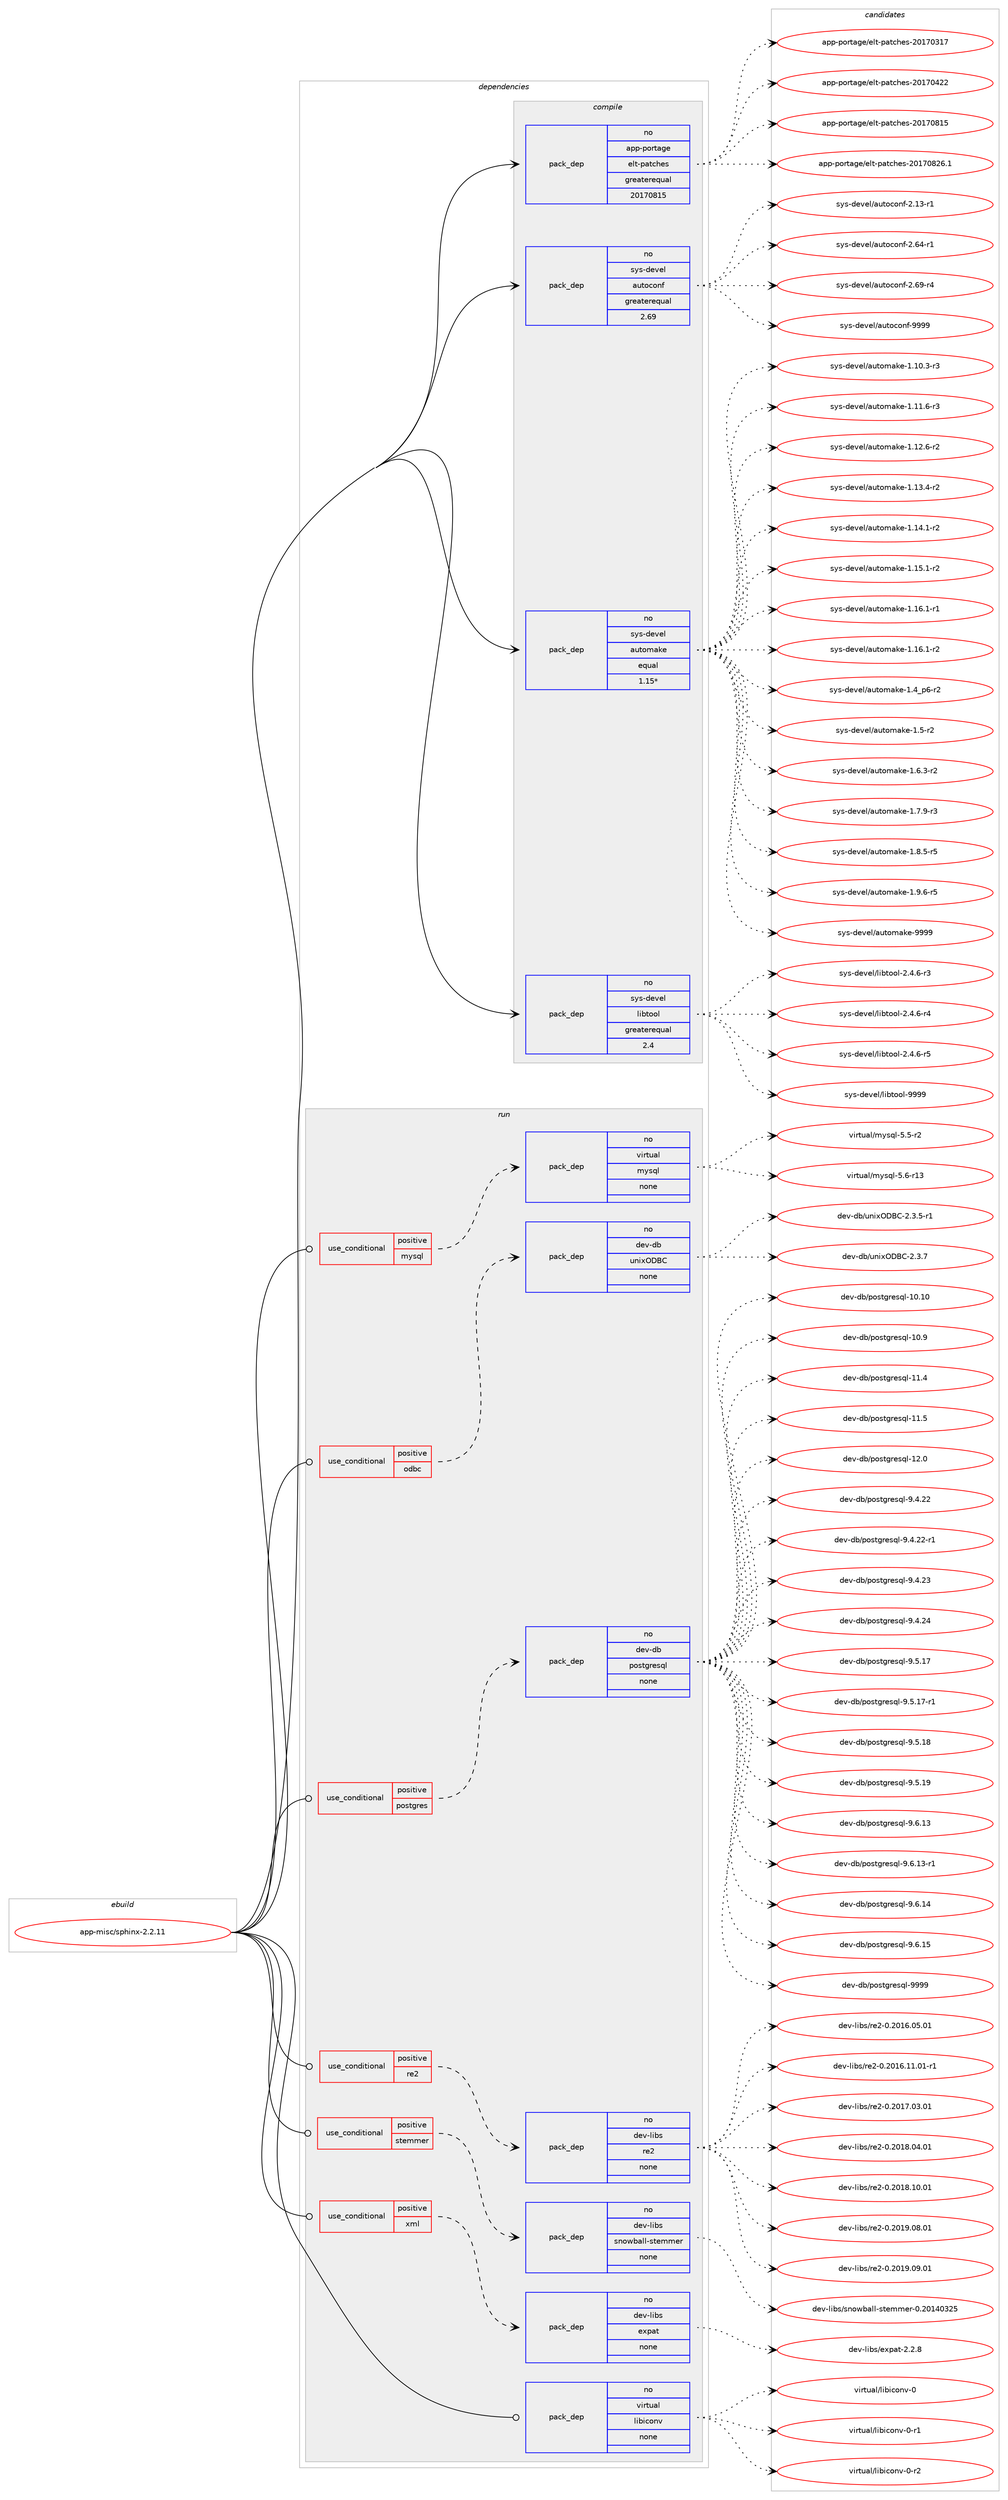 digraph prolog {

# *************
# Graph options
# *************

newrank=true;
concentrate=true;
compound=true;
graph [rankdir=LR,fontname=Helvetica,fontsize=10,ranksep=1.5];#, ranksep=2.5, nodesep=0.2];
edge  [arrowhead=vee];
node  [fontname=Helvetica,fontsize=10];

# **********
# The ebuild
# **********

subgraph cluster_leftcol {
color=gray;
rank=same;
label=<<i>ebuild</i>>;
id [label="app-misc/sphinx-2.2.11", color=red, width=4, href="../app-misc/sphinx-2.2.11.svg"];
}

# ****************
# The dependencies
# ****************

subgraph cluster_midcol {
color=gray;
label=<<i>dependencies</i>>;
subgraph cluster_compile {
fillcolor="#eeeeee";
style=filled;
label=<<i>compile</i>>;
subgraph pack371823 {
dependency500357 [label=<<TABLE BORDER="0" CELLBORDER="1" CELLSPACING="0" CELLPADDING="4" WIDTH="220"><TR><TD ROWSPAN="6" CELLPADDING="30">pack_dep</TD></TR><TR><TD WIDTH="110">no</TD></TR><TR><TD>app-portage</TD></TR><TR><TD>elt-patches</TD></TR><TR><TD>greaterequal</TD></TR><TR><TD>20170815</TD></TR></TABLE>>, shape=none, color=blue];
}
id:e -> dependency500357:w [weight=20,style="solid",arrowhead="vee"];
subgraph pack371824 {
dependency500358 [label=<<TABLE BORDER="0" CELLBORDER="1" CELLSPACING="0" CELLPADDING="4" WIDTH="220"><TR><TD ROWSPAN="6" CELLPADDING="30">pack_dep</TD></TR><TR><TD WIDTH="110">no</TD></TR><TR><TD>sys-devel</TD></TR><TR><TD>autoconf</TD></TR><TR><TD>greaterequal</TD></TR><TR><TD>2.69</TD></TR></TABLE>>, shape=none, color=blue];
}
id:e -> dependency500358:w [weight=20,style="solid",arrowhead="vee"];
subgraph pack371825 {
dependency500359 [label=<<TABLE BORDER="0" CELLBORDER="1" CELLSPACING="0" CELLPADDING="4" WIDTH="220"><TR><TD ROWSPAN="6" CELLPADDING="30">pack_dep</TD></TR><TR><TD WIDTH="110">no</TD></TR><TR><TD>sys-devel</TD></TR><TR><TD>automake</TD></TR><TR><TD>equal</TD></TR><TR><TD>1.15*</TD></TR></TABLE>>, shape=none, color=blue];
}
id:e -> dependency500359:w [weight=20,style="solid",arrowhead="vee"];
subgraph pack371826 {
dependency500360 [label=<<TABLE BORDER="0" CELLBORDER="1" CELLSPACING="0" CELLPADDING="4" WIDTH="220"><TR><TD ROWSPAN="6" CELLPADDING="30">pack_dep</TD></TR><TR><TD WIDTH="110">no</TD></TR><TR><TD>sys-devel</TD></TR><TR><TD>libtool</TD></TR><TR><TD>greaterequal</TD></TR><TR><TD>2.4</TD></TR></TABLE>>, shape=none, color=blue];
}
id:e -> dependency500360:w [weight=20,style="solid",arrowhead="vee"];
}
subgraph cluster_compileandrun {
fillcolor="#eeeeee";
style=filled;
label=<<i>compile and run</i>>;
}
subgraph cluster_run {
fillcolor="#eeeeee";
style=filled;
label=<<i>run</i>>;
subgraph cond119499 {
dependency500361 [label=<<TABLE BORDER="0" CELLBORDER="1" CELLSPACING="0" CELLPADDING="4"><TR><TD ROWSPAN="3" CELLPADDING="10">use_conditional</TD></TR><TR><TD>positive</TD></TR><TR><TD>mysql</TD></TR></TABLE>>, shape=none, color=red];
subgraph pack371827 {
dependency500362 [label=<<TABLE BORDER="0" CELLBORDER="1" CELLSPACING="0" CELLPADDING="4" WIDTH="220"><TR><TD ROWSPAN="6" CELLPADDING="30">pack_dep</TD></TR><TR><TD WIDTH="110">no</TD></TR><TR><TD>virtual</TD></TR><TR><TD>mysql</TD></TR><TR><TD>none</TD></TR><TR><TD></TD></TR></TABLE>>, shape=none, color=blue];
}
dependency500361:e -> dependency500362:w [weight=20,style="dashed",arrowhead="vee"];
}
id:e -> dependency500361:w [weight=20,style="solid",arrowhead="odot"];
subgraph cond119500 {
dependency500363 [label=<<TABLE BORDER="0" CELLBORDER="1" CELLSPACING="0" CELLPADDING="4"><TR><TD ROWSPAN="3" CELLPADDING="10">use_conditional</TD></TR><TR><TD>positive</TD></TR><TR><TD>odbc</TD></TR></TABLE>>, shape=none, color=red];
subgraph pack371828 {
dependency500364 [label=<<TABLE BORDER="0" CELLBORDER="1" CELLSPACING="0" CELLPADDING="4" WIDTH="220"><TR><TD ROWSPAN="6" CELLPADDING="30">pack_dep</TD></TR><TR><TD WIDTH="110">no</TD></TR><TR><TD>dev-db</TD></TR><TR><TD>unixODBC</TD></TR><TR><TD>none</TD></TR><TR><TD></TD></TR></TABLE>>, shape=none, color=blue];
}
dependency500363:e -> dependency500364:w [weight=20,style="dashed",arrowhead="vee"];
}
id:e -> dependency500363:w [weight=20,style="solid",arrowhead="odot"];
subgraph cond119501 {
dependency500365 [label=<<TABLE BORDER="0" CELLBORDER="1" CELLSPACING="0" CELLPADDING="4"><TR><TD ROWSPAN="3" CELLPADDING="10">use_conditional</TD></TR><TR><TD>positive</TD></TR><TR><TD>postgres</TD></TR></TABLE>>, shape=none, color=red];
subgraph pack371829 {
dependency500366 [label=<<TABLE BORDER="0" CELLBORDER="1" CELLSPACING="0" CELLPADDING="4" WIDTH="220"><TR><TD ROWSPAN="6" CELLPADDING="30">pack_dep</TD></TR><TR><TD WIDTH="110">no</TD></TR><TR><TD>dev-db</TD></TR><TR><TD>postgresql</TD></TR><TR><TD>none</TD></TR><TR><TD></TD></TR></TABLE>>, shape=none, color=blue];
}
dependency500365:e -> dependency500366:w [weight=20,style="dashed",arrowhead="vee"];
}
id:e -> dependency500365:w [weight=20,style="solid",arrowhead="odot"];
subgraph cond119502 {
dependency500367 [label=<<TABLE BORDER="0" CELLBORDER="1" CELLSPACING="0" CELLPADDING="4"><TR><TD ROWSPAN="3" CELLPADDING="10">use_conditional</TD></TR><TR><TD>positive</TD></TR><TR><TD>re2</TD></TR></TABLE>>, shape=none, color=red];
subgraph pack371830 {
dependency500368 [label=<<TABLE BORDER="0" CELLBORDER="1" CELLSPACING="0" CELLPADDING="4" WIDTH="220"><TR><TD ROWSPAN="6" CELLPADDING="30">pack_dep</TD></TR><TR><TD WIDTH="110">no</TD></TR><TR><TD>dev-libs</TD></TR><TR><TD>re2</TD></TR><TR><TD>none</TD></TR><TR><TD></TD></TR></TABLE>>, shape=none, color=blue];
}
dependency500367:e -> dependency500368:w [weight=20,style="dashed",arrowhead="vee"];
}
id:e -> dependency500367:w [weight=20,style="solid",arrowhead="odot"];
subgraph cond119503 {
dependency500369 [label=<<TABLE BORDER="0" CELLBORDER="1" CELLSPACING="0" CELLPADDING="4"><TR><TD ROWSPAN="3" CELLPADDING="10">use_conditional</TD></TR><TR><TD>positive</TD></TR><TR><TD>stemmer</TD></TR></TABLE>>, shape=none, color=red];
subgraph pack371831 {
dependency500370 [label=<<TABLE BORDER="0" CELLBORDER="1" CELLSPACING="0" CELLPADDING="4" WIDTH="220"><TR><TD ROWSPAN="6" CELLPADDING="30">pack_dep</TD></TR><TR><TD WIDTH="110">no</TD></TR><TR><TD>dev-libs</TD></TR><TR><TD>snowball-stemmer</TD></TR><TR><TD>none</TD></TR><TR><TD></TD></TR></TABLE>>, shape=none, color=blue];
}
dependency500369:e -> dependency500370:w [weight=20,style="dashed",arrowhead="vee"];
}
id:e -> dependency500369:w [weight=20,style="solid",arrowhead="odot"];
subgraph cond119504 {
dependency500371 [label=<<TABLE BORDER="0" CELLBORDER="1" CELLSPACING="0" CELLPADDING="4"><TR><TD ROWSPAN="3" CELLPADDING="10">use_conditional</TD></TR><TR><TD>positive</TD></TR><TR><TD>xml</TD></TR></TABLE>>, shape=none, color=red];
subgraph pack371832 {
dependency500372 [label=<<TABLE BORDER="0" CELLBORDER="1" CELLSPACING="0" CELLPADDING="4" WIDTH="220"><TR><TD ROWSPAN="6" CELLPADDING="30">pack_dep</TD></TR><TR><TD WIDTH="110">no</TD></TR><TR><TD>dev-libs</TD></TR><TR><TD>expat</TD></TR><TR><TD>none</TD></TR><TR><TD></TD></TR></TABLE>>, shape=none, color=blue];
}
dependency500371:e -> dependency500372:w [weight=20,style="dashed",arrowhead="vee"];
}
id:e -> dependency500371:w [weight=20,style="solid",arrowhead="odot"];
subgraph pack371833 {
dependency500373 [label=<<TABLE BORDER="0" CELLBORDER="1" CELLSPACING="0" CELLPADDING="4" WIDTH="220"><TR><TD ROWSPAN="6" CELLPADDING="30">pack_dep</TD></TR><TR><TD WIDTH="110">no</TD></TR><TR><TD>virtual</TD></TR><TR><TD>libiconv</TD></TR><TR><TD>none</TD></TR><TR><TD></TD></TR></TABLE>>, shape=none, color=blue];
}
id:e -> dependency500373:w [weight=20,style="solid",arrowhead="odot"];
}
}

# **************
# The candidates
# **************

subgraph cluster_choices {
rank=same;
color=gray;
label=<<i>candidates</i>>;

subgraph choice371823 {
color=black;
nodesep=1;
choice97112112451121111141169710310147101108116451129711699104101115455048495548514955 [label="app-portage/elt-patches-20170317", color=red, width=4,href="../app-portage/elt-patches-20170317.svg"];
choice97112112451121111141169710310147101108116451129711699104101115455048495548525050 [label="app-portage/elt-patches-20170422", color=red, width=4,href="../app-portage/elt-patches-20170422.svg"];
choice97112112451121111141169710310147101108116451129711699104101115455048495548564953 [label="app-portage/elt-patches-20170815", color=red, width=4,href="../app-portage/elt-patches-20170815.svg"];
choice971121124511211111411697103101471011081164511297116991041011154550484955485650544649 [label="app-portage/elt-patches-20170826.1", color=red, width=4,href="../app-portage/elt-patches-20170826.1.svg"];
dependency500357:e -> choice97112112451121111141169710310147101108116451129711699104101115455048495548514955:w [style=dotted,weight="100"];
dependency500357:e -> choice97112112451121111141169710310147101108116451129711699104101115455048495548525050:w [style=dotted,weight="100"];
dependency500357:e -> choice97112112451121111141169710310147101108116451129711699104101115455048495548564953:w [style=dotted,weight="100"];
dependency500357:e -> choice971121124511211111411697103101471011081164511297116991041011154550484955485650544649:w [style=dotted,weight="100"];
}
subgraph choice371824 {
color=black;
nodesep=1;
choice1151211154510010111810110847971171161119911111010245504649514511449 [label="sys-devel/autoconf-2.13-r1", color=red, width=4,href="../sys-devel/autoconf-2.13-r1.svg"];
choice1151211154510010111810110847971171161119911111010245504654524511449 [label="sys-devel/autoconf-2.64-r1", color=red, width=4,href="../sys-devel/autoconf-2.64-r1.svg"];
choice1151211154510010111810110847971171161119911111010245504654574511452 [label="sys-devel/autoconf-2.69-r4", color=red, width=4,href="../sys-devel/autoconf-2.69-r4.svg"];
choice115121115451001011181011084797117116111991111101024557575757 [label="sys-devel/autoconf-9999", color=red, width=4,href="../sys-devel/autoconf-9999.svg"];
dependency500358:e -> choice1151211154510010111810110847971171161119911111010245504649514511449:w [style=dotted,weight="100"];
dependency500358:e -> choice1151211154510010111810110847971171161119911111010245504654524511449:w [style=dotted,weight="100"];
dependency500358:e -> choice1151211154510010111810110847971171161119911111010245504654574511452:w [style=dotted,weight="100"];
dependency500358:e -> choice115121115451001011181011084797117116111991111101024557575757:w [style=dotted,weight="100"];
}
subgraph choice371825 {
color=black;
nodesep=1;
choice11512111545100101118101108479711711611110997107101454946494846514511451 [label="sys-devel/automake-1.10.3-r3", color=red, width=4,href="../sys-devel/automake-1.10.3-r3.svg"];
choice11512111545100101118101108479711711611110997107101454946494946544511451 [label="sys-devel/automake-1.11.6-r3", color=red, width=4,href="../sys-devel/automake-1.11.6-r3.svg"];
choice11512111545100101118101108479711711611110997107101454946495046544511450 [label="sys-devel/automake-1.12.6-r2", color=red, width=4,href="../sys-devel/automake-1.12.6-r2.svg"];
choice11512111545100101118101108479711711611110997107101454946495146524511450 [label="sys-devel/automake-1.13.4-r2", color=red, width=4,href="../sys-devel/automake-1.13.4-r2.svg"];
choice11512111545100101118101108479711711611110997107101454946495246494511450 [label="sys-devel/automake-1.14.1-r2", color=red, width=4,href="../sys-devel/automake-1.14.1-r2.svg"];
choice11512111545100101118101108479711711611110997107101454946495346494511450 [label="sys-devel/automake-1.15.1-r2", color=red, width=4,href="../sys-devel/automake-1.15.1-r2.svg"];
choice11512111545100101118101108479711711611110997107101454946495446494511449 [label="sys-devel/automake-1.16.1-r1", color=red, width=4,href="../sys-devel/automake-1.16.1-r1.svg"];
choice11512111545100101118101108479711711611110997107101454946495446494511450 [label="sys-devel/automake-1.16.1-r2", color=red, width=4,href="../sys-devel/automake-1.16.1-r2.svg"];
choice115121115451001011181011084797117116111109971071014549465295112544511450 [label="sys-devel/automake-1.4_p6-r2", color=red, width=4,href="../sys-devel/automake-1.4_p6-r2.svg"];
choice11512111545100101118101108479711711611110997107101454946534511450 [label="sys-devel/automake-1.5-r2", color=red, width=4,href="../sys-devel/automake-1.5-r2.svg"];
choice115121115451001011181011084797117116111109971071014549465446514511450 [label="sys-devel/automake-1.6.3-r2", color=red, width=4,href="../sys-devel/automake-1.6.3-r2.svg"];
choice115121115451001011181011084797117116111109971071014549465546574511451 [label="sys-devel/automake-1.7.9-r3", color=red, width=4,href="../sys-devel/automake-1.7.9-r3.svg"];
choice115121115451001011181011084797117116111109971071014549465646534511453 [label="sys-devel/automake-1.8.5-r5", color=red, width=4,href="../sys-devel/automake-1.8.5-r5.svg"];
choice115121115451001011181011084797117116111109971071014549465746544511453 [label="sys-devel/automake-1.9.6-r5", color=red, width=4,href="../sys-devel/automake-1.9.6-r5.svg"];
choice115121115451001011181011084797117116111109971071014557575757 [label="sys-devel/automake-9999", color=red, width=4,href="../sys-devel/automake-9999.svg"];
dependency500359:e -> choice11512111545100101118101108479711711611110997107101454946494846514511451:w [style=dotted,weight="100"];
dependency500359:e -> choice11512111545100101118101108479711711611110997107101454946494946544511451:w [style=dotted,weight="100"];
dependency500359:e -> choice11512111545100101118101108479711711611110997107101454946495046544511450:w [style=dotted,weight="100"];
dependency500359:e -> choice11512111545100101118101108479711711611110997107101454946495146524511450:w [style=dotted,weight="100"];
dependency500359:e -> choice11512111545100101118101108479711711611110997107101454946495246494511450:w [style=dotted,weight="100"];
dependency500359:e -> choice11512111545100101118101108479711711611110997107101454946495346494511450:w [style=dotted,weight="100"];
dependency500359:e -> choice11512111545100101118101108479711711611110997107101454946495446494511449:w [style=dotted,weight="100"];
dependency500359:e -> choice11512111545100101118101108479711711611110997107101454946495446494511450:w [style=dotted,weight="100"];
dependency500359:e -> choice115121115451001011181011084797117116111109971071014549465295112544511450:w [style=dotted,weight="100"];
dependency500359:e -> choice11512111545100101118101108479711711611110997107101454946534511450:w [style=dotted,weight="100"];
dependency500359:e -> choice115121115451001011181011084797117116111109971071014549465446514511450:w [style=dotted,weight="100"];
dependency500359:e -> choice115121115451001011181011084797117116111109971071014549465546574511451:w [style=dotted,weight="100"];
dependency500359:e -> choice115121115451001011181011084797117116111109971071014549465646534511453:w [style=dotted,weight="100"];
dependency500359:e -> choice115121115451001011181011084797117116111109971071014549465746544511453:w [style=dotted,weight="100"];
dependency500359:e -> choice115121115451001011181011084797117116111109971071014557575757:w [style=dotted,weight="100"];
}
subgraph choice371826 {
color=black;
nodesep=1;
choice1151211154510010111810110847108105981161111111084550465246544511451 [label="sys-devel/libtool-2.4.6-r3", color=red, width=4,href="../sys-devel/libtool-2.4.6-r3.svg"];
choice1151211154510010111810110847108105981161111111084550465246544511452 [label="sys-devel/libtool-2.4.6-r4", color=red, width=4,href="../sys-devel/libtool-2.4.6-r4.svg"];
choice1151211154510010111810110847108105981161111111084550465246544511453 [label="sys-devel/libtool-2.4.6-r5", color=red, width=4,href="../sys-devel/libtool-2.4.6-r5.svg"];
choice1151211154510010111810110847108105981161111111084557575757 [label="sys-devel/libtool-9999", color=red, width=4,href="../sys-devel/libtool-9999.svg"];
dependency500360:e -> choice1151211154510010111810110847108105981161111111084550465246544511451:w [style=dotted,weight="100"];
dependency500360:e -> choice1151211154510010111810110847108105981161111111084550465246544511452:w [style=dotted,weight="100"];
dependency500360:e -> choice1151211154510010111810110847108105981161111111084550465246544511453:w [style=dotted,weight="100"];
dependency500360:e -> choice1151211154510010111810110847108105981161111111084557575757:w [style=dotted,weight="100"];
}
subgraph choice371827 {
color=black;
nodesep=1;
choice1181051141161179710847109121115113108455346534511450 [label="virtual/mysql-5.5-r2", color=red, width=4,href="../virtual/mysql-5.5-r2.svg"];
choice118105114116117971084710912111511310845534654451144951 [label="virtual/mysql-5.6-r13", color=red, width=4,href="../virtual/mysql-5.6-r13.svg"];
dependency500362:e -> choice1181051141161179710847109121115113108455346534511450:w [style=dotted,weight="100"];
dependency500362:e -> choice118105114116117971084710912111511310845534654451144951:w [style=dotted,weight="100"];
}
subgraph choice371828 {
color=black;
nodesep=1;
choice100101118451009847117110105120796866674550465146534511449 [label="dev-db/unixODBC-2.3.5-r1", color=red, width=4,href="../dev-db/unixODBC-2.3.5-r1.svg"];
choice10010111845100984711711010512079686667455046514655 [label="dev-db/unixODBC-2.3.7", color=red, width=4,href="../dev-db/unixODBC-2.3.7.svg"];
dependency500364:e -> choice100101118451009847117110105120796866674550465146534511449:w [style=dotted,weight="100"];
dependency500364:e -> choice10010111845100984711711010512079686667455046514655:w [style=dotted,weight="100"];
}
subgraph choice371829 {
color=black;
nodesep=1;
choice100101118451009847112111115116103114101115113108454948464948 [label="dev-db/postgresql-10.10", color=red, width=4,href="../dev-db/postgresql-10.10.svg"];
choice1001011184510098471121111151161031141011151131084549484657 [label="dev-db/postgresql-10.9", color=red, width=4,href="../dev-db/postgresql-10.9.svg"];
choice1001011184510098471121111151161031141011151131084549494652 [label="dev-db/postgresql-11.4", color=red, width=4,href="../dev-db/postgresql-11.4.svg"];
choice1001011184510098471121111151161031141011151131084549494653 [label="dev-db/postgresql-11.5", color=red, width=4,href="../dev-db/postgresql-11.5.svg"];
choice1001011184510098471121111151161031141011151131084549504648 [label="dev-db/postgresql-12.0", color=red, width=4,href="../dev-db/postgresql-12.0.svg"];
choice10010111845100984711211111511610311410111511310845574652465050 [label="dev-db/postgresql-9.4.22", color=red, width=4,href="../dev-db/postgresql-9.4.22.svg"];
choice100101118451009847112111115116103114101115113108455746524650504511449 [label="dev-db/postgresql-9.4.22-r1", color=red, width=4,href="../dev-db/postgresql-9.4.22-r1.svg"];
choice10010111845100984711211111511610311410111511310845574652465051 [label="dev-db/postgresql-9.4.23", color=red, width=4,href="../dev-db/postgresql-9.4.23.svg"];
choice10010111845100984711211111511610311410111511310845574652465052 [label="dev-db/postgresql-9.4.24", color=red, width=4,href="../dev-db/postgresql-9.4.24.svg"];
choice10010111845100984711211111511610311410111511310845574653464955 [label="dev-db/postgresql-9.5.17", color=red, width=4,href="../dev-db/postgresql-9.5.17.svg"];
choice100101118451009847112111115116103114101115113108455746534649554511449 [label="dev-db/postgresql-9.5.17-r1", color=red, width=4,href="../dev-db/postgresql-9.5.17-r1.svg"];
choice10010111845100984711211111511610311410111511310845574653464956 [label="dev-db/postgresql-9.5.18", color=red, width=4,href="../dev-db/postgresql-9.5.18.svg"];
choice10010111845100984711211111511610311410111511310845574653464957 [label="dev-db/postgresql-9.5.19", color=red, width=4,href="../dev-db/postgresql-9.5.19.svg"];
choice10010111845100984711211111511610311410111511310845574654464951 [label="dev-db/postgresql-9.6.13", color=red, width=4,href="../dev-db/postgresql-9.6.13.svg"];
choice100101118451009847112111115116103114101115113108455746544649514511449 [label="dev-db/postgresql-9.6.13-r1", color=red, width=4,href="../dev-db/postgresql-9.6.13-r1.svg"];
choice10010111845100984711211111511610311410111511310845574654464952 [label="dev-db/postgresql-9.6.14", color=red, width=4,href="../dev-db/postgresql-9.6.14.svg"];
choice10010111845100984711211111511610311410111511310845574654464953 [label="dev-db/postgresql-9.6.15", color=red, width=4,href="../dev-db/postgresql-9.6.15.svg"];
choice1001011184510098471121111151161031141011151131084557575757 [label="dev-db/postgresql-9999", color=red, width=4,href="../dev-db/postgresql-9999.svg"];
dependency500366:e -> choice100101118451009847112111115116103114101115113108454948464948:w [style=dotted,weight="100"];
dependency500366:e -> choice1001011184510098471121111151161031141011151131084549484657:w [style=dotted,weight="100"];
dependency500366:e -> choice1001011184510098471121111151161031141011151131084549494652:w [style=dotted,weight="100"];
dependency500366:e -> choice1001011184510098471121111151161031141011151131084549494653:w [style=dotted,weight="100"];
dependency500366:e -> choice1001011184510098471121111151161031141011151131084549504648:w [style=dotted,weight="100"];
dependency500366:e -> choice10010111845100984711211111511610311410111511310845574652465050:w [style=dotted,weight="100"];
dependency500366:e -> choice100101118451009847112111115116103114101115113108455746524650504511449:w [style=dotted,weight="100"];
dependency500366:e -> choice10010111845100984711211111511610311410111511310845574652465051:w [style=dotted,weight="100"];
dependency500366:e -> choice10010111845100984711211111511610311410111511310845574652465052:w [style=dotted,weight="100"];
dependency500366:e -> choice10010111845100984711211111511610311410111511310845574653464955:w [style=dotted,weight="100"];
dependency500366:e -> choice100101118451009847112111115116103114101115113108455746534649554511449:w [style=dotted,weight="100"];
dependency500366:e -> choice10010111845100984711211111511610311410111511310845574653464956:w [style=dotted,weight="100"];
dependency500366:e -> choice10010111845100984711211111511610311410111511310845574653464957:w [style=dotted,weight="100"];
dependency500366:e -> choice10010111845100984711211111511610311410111511310845574654464951:w [style=dotted,weight="100"];
dependency500366:e -> choice100101118451009847112111115116103114101115113108455746544649514511449:w [style=dotted,weight="100"];
dependency500366:e -> choice10010111845100984711211111511610311410111511310845574654464952:w [style=dotted,weight="100"];
dependency500366:e -> choice10010111845100984711211111511610311410111511310845574654464953:w [style=dotted,weight="100"];
dependency500366:e -> choice1001011184510098471121111151161031141011151131084557575757:w [style=dotted,weight="100"];
}
subgraph choice371830 {
color=black;
nodesep=1;
choice1001011184510810598115471141015045484650484954464853464849 [label="dev-libs/re2-0.2016.05.01", color=red, width=4,href="../dev-libs/re2-0.2016.05.01.svg"];
choice10010111845108105981154711410150454846504849544649494648494511449 [label="dev-libs/re2-0.2016.11.01-r1", color=red, width=4,href="../dev-libs/re2-0.2016.11.01-r1.svg"];
choice1001011184510810598115471141015045484650484955464851464849 [label="dev-libs/re2-0.2017.03.01", color=red, width=4,href="../dev-libs/re2-0.2017.03.01.svg"];
choice1001011184510810598115471141015045484650484956464852464849 [label="dev-libs/re2-0.2018.04.01", color=red, width=4,href="../dev-libs/re2-0.2018.04.01.svg"];
choice1001011184510810598115471141015045484650484956464948464849 [label="dev-libs/re2-0.2018.10.01", color=red, width=4,href="../dev-libs/re2-0.2018.10.01.svg"];
choice1001011184510810598115471141015045484650484957464856464849 [label="dev-libs/re2-0.2019.08.01", color=red, width=4,href="../dev-libs/re2-0.2019.08.01.svg"];
choice1001011184510810598115471141015045484650484957464857464849 [label="dev-libs/re2-0.2019.09.01", color=red, width=4,href="../dev-libs/re2-0.2019.09.01.svg"];
dependency500368:e -> choice1001011184510810598115471141015045484650484954464853464849:w [style=dotted,weight="100"];
dependency500368:e -> choice10010111845108105981154711410150454846504849544649494648494511449:w [style=dotted,weight="100"];
dependency500368:e -> choice1001011184510810598115471141015045484650484955464851464849:w [style=dotted,weight="100"];
dependency500368:e -> choice1001011184510810598115471141015045484650484956464852464849:w [style=dotted,weight="100"];
dependency500368:e -> choice1001011184510810598115471141015045484650484956464948464849:w [style=dotted,weight="100"];
dependency500368:e -> choice1001011184510810598115471141015045484650484957464856464849:w [style=dotted,weight="100"];
dependency500368:e -> choice1001011184510810598115471141015045484650484957464857464849:w [style=dotted,weight="100"];
}
subgraph choice371831 {
color=black;
nodesep=1;
choice1001011184510810598115471151101111199897108108451151161011091091011144548465048495248515053 [label="dev-libs/snowball-stemmer-0.20140325", color=red, width=4,href="../dev-libs/snowball-stemmer-0.20140325.svg"];
dependency500370:e -> choice1001011184510810598115471151101111199897108108451151161011091091011144548465048495248515053:w [style=dotted,weight="100"];
}
subgraph choice371832 {
color=black;
nodesep=1;
choice10010111845108105981154710112011297116455046504656 [label="dev-libs/expat-2.2.8", color=red, width=4,href="../dev-libs/expat-2.2.8.svg"];
dependency500372:e -> choice10010111845108105981154710112011297116455046504656:w [style=dotted,weight="100"];
}
subgraph choice371833 {
color=black;
nodesep=1;
choice118105114116117971084710810598105991111101184548 [label="virtual/libiconv-0", color=red, width=4,href="../virtual/libiconv-0.svg"];
choice1181051141161179710847108105981059911111011845484511449 [label="virtual/libiconv-0-r1", color=red, width=4,href="../virtual/libiconv-0-r1.svg"];
choice1181051141161179710847108105981059911111011845484511450 [label="virtual/libiconv-0-r2", color=red, width=4,href="../virtual/libiconv-0-r2.svg"];
dependency500373:e -> choice118105114116117971084710810598105991111101184548:w [style=dotted,weight="100"];
dependency500373:e -> choice1181051141161179710847108105981059911111011845484511449:w [style=dotted,weight="100"];
dependency500373:e -> choice1181051141161179710847108105981059911111011845484511450:w [style=dotted,weight="100"];
}
}

}
